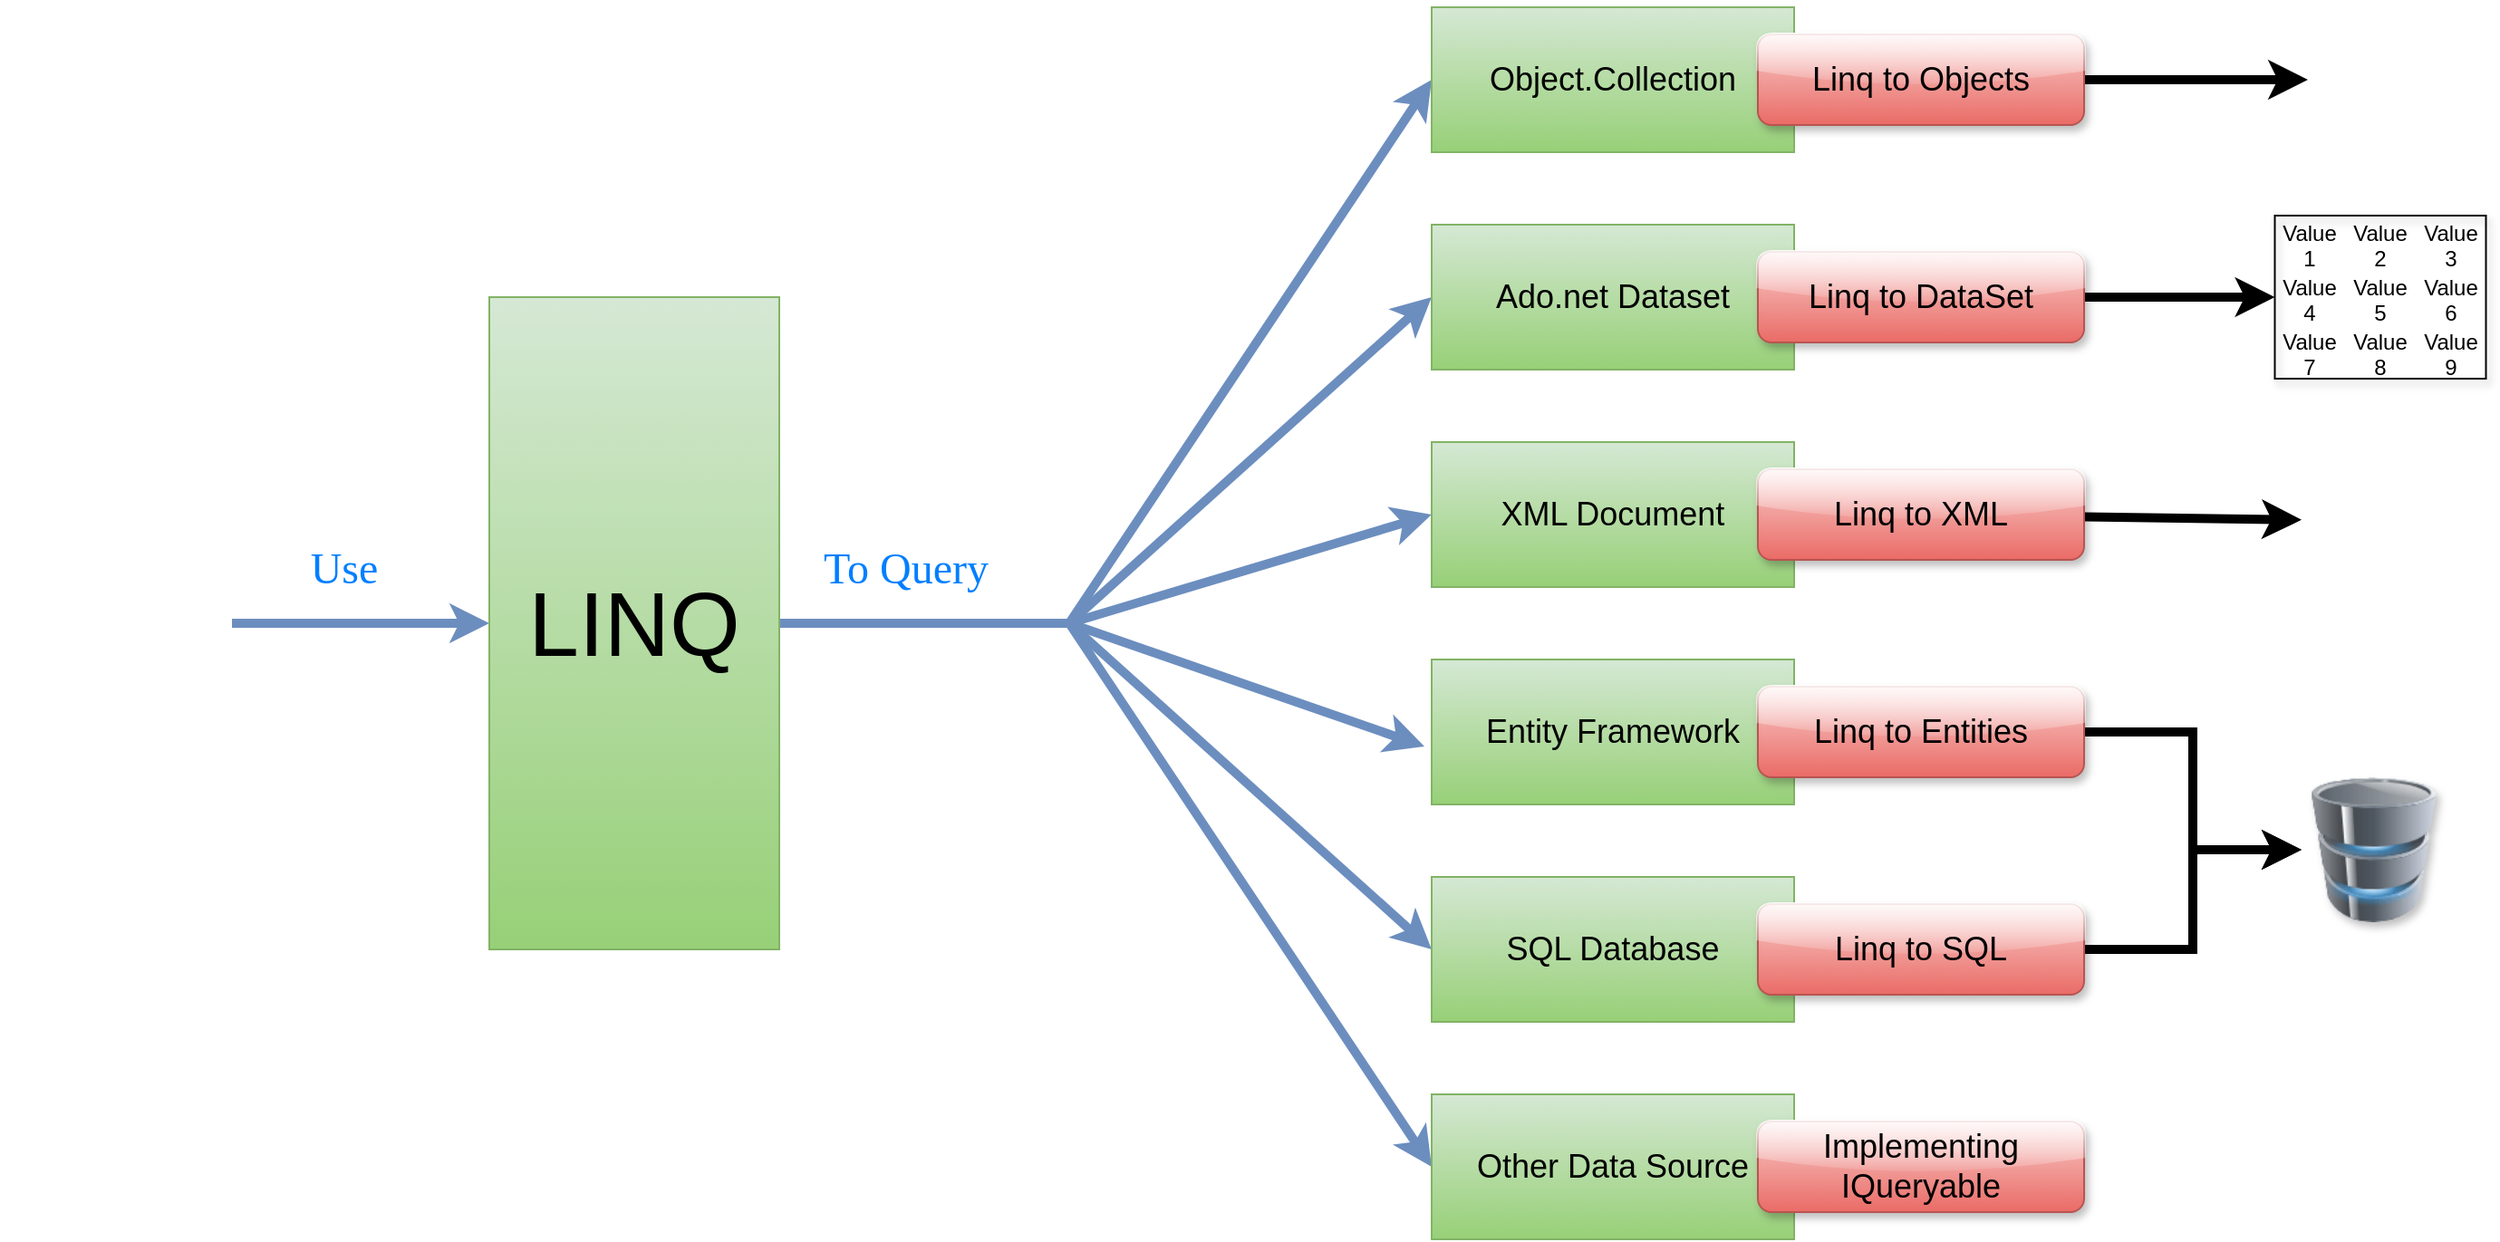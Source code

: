 <mxfile version="14.1.8" type="device"><diagram id="0vixkWxNYqr40AUIvpSw" name="Linq"><mxGraphModel dx="1886" dy="806" grid="1" gridSize="10" guides="1" tooltips="1" connect="1" arrows="1" fold="1" page="0" pageScale="1" pageWidth="850" pageHeight="1100" math="0" shadow="0"><root><mxCell id="0"/><mxCell id="1" parent="0"/><mxCell id="um9D_2zVeb-PtL5v_lp8-4" style="edgeStyle=orthogonalEdgeStyle;rounded=0;orthogonalLoop=1;jettySize=auto;html=1;strokeWidth=5;gradientColor=#7ea6e0;fillColor=#dae8fc;strokeColor=#6c8ebf;" parent="1" source="um9D_2zVeb-PtL5v_lp8-1" target="um9D_2zVeb-PtL5v_lp8-2" edge="1"><mxGeometry relative="1" as="geometry"/></mxCell><mxCell id="um9D_2zVeb-PtL5v_lp8-1" value="" style="shape=image;html=1;verticalAlign=top;verticalLabelPosition=bottom;labelBackgroundColor=#ffffff;imageAspect=0;aspect=fixed;image=https://cdn1.iconfinder.com/data/icons/ios-11-glyphs/30/happy-128.png;" parent="1" vertex="1"><mxGeometry x="-470" y="316" width="128" height="128" as="geometry"/></mxCell><mxCell id="um9D_2zVeb-PtL5v_lp8-22" style="edgeStyle=none;rounded=0;orthogonalLoop=1;jettySize=auto;html=1;strokeWidth=5;fontSize=18;fontColor=#000000;verticalAlign=middle;endArrow=none;endFill=0;gradientColor=#7ea6e0;fillColor=#dae8fc;strokeColor=#6c8ebf;" parent="1" source="um9D_2zVeb-PtL5v_lp8-2" edge="1"><mxGeometry relative="1" as="geometry"><mxPoint x="120" y="380" as="targetPoint"/></mxGeometry></mxCell><mxCell id="um9D_2zVeb-PtL5v_lp8-2" value="&lt;font style=&quot;font-size: 50px&quot;&gt;LINQ&lt;/font&gt;" style="rounded=0;whiteSpace=wrap;html=1;gradientColor=#97d077;fillColor=#d5e8d4;strokeColor=#82b366;" parent="1" vertex="1"><mxGeometry x="-200" y="200" width="160" height="360" as="geometry"/></mxCell><mxCell id="um9D_2zVeb-PtL5v_lp8-5" value="&lt;font face=&quot;Comic Sans MS&quot; style=&quot;font-size: 24px&quot;&gt;Use&lt;/font&gt;" style="text;html=1;strokeColor=none;align=center;verticalAlign=middle;whiteSpace=wrap;rounded=0;fontColor=#007FFF;" parent="1" vertex="1"><mxGeometry x="-300" y="340" width="40" height="20" as="geometry"/></mxCell><mxCell id="um9D_2zVeb-PtL5v_lp8-27" style="edgeStyle=none;rounded=0;orthogonalLoop=1;jettySize=auto;html=1;exitX=0;exitY=0.5;exitDx=0;exitDy=0;endArrow=none;endFill=0;strokeWidth=5;fontSize=18;fontColor=#000000;gradientColor=#7ea6e0;fillColor=#dae8fc;strokeColor=#6c8ebf;startArrow=classic;startFill=1;" parent="1" source="um9D_2zVeb-PtL5v_lp8-13" edge="1"><mxGeometry relative="1" as="geometry"><mxPoint x="120" y="380" as="targetPoint"/></mxGeometry></mxCell><mxCell id="um9D_2zVeb-PtL5v_lp8-13" value="Object.Collection" style="text;html=1;strokeColor=#82b366;fillColor=#d5e8d4;align=center;verticalAlign=middle;whiteSpace=wrap;rounded=0;gradientColor=#97d077;fontSize=18;" parent="1" vertex="1"><mxGeometry x="320" y="40" width="200" height="80" as="geometry"/></mxCell><mxCell id="um9D_2zVeb-PtL5v_lp8-29" style="edgeStyle=none;rounded=0;orthogonalLoop=1;jettySize=auto;html=1;startArrow=classic;startFill=1;endArrow=none;endFill=0;strokeWidth=5;fontSize=18;fontColor=#000000;exitX=0;exitY=0.5;exitDx=0;exitDy=0;gradientColor=#7ea6e0;fillColor=#dae8fc;strokeColor=#6c8ebf;" parent="1" source="um9D_2zVeb-PtL5v_lp8-15" edge="1"><mxGeometry relative="1" as="geometry"><mxPoint x="120" y="380" as="targetPoint"/></mxGeometry></mxCell><mxCell id="um9D_2zVeb-PtL5v_lp8-15" value="Ado.net Dataset" style="text;html=1;strokeColor=#82b366;fillColor=#d5e8d4;align=center;verticalAlign=middle;whiteSpace=wrap;rounded=0;gradientColor=#97d077;fontSize=18;" parent="1" vertex="1"><mxGeometry x="320" y="160" width="200" height="80" as="geometry"/></mxCell><mxCell id="um9D_2zVeb-PtL5v_lp8-30" style="edgeStyle=none;rounded=0;orthogonalLoop=1;jettySize=auto;html=1;startArrow=classic;startFill=1;endArrow=none;endFill=0;strokeWidth=5;fontSize=18;fontColor=#000000;exitX=0;exitY=0.5;exitDx=0;exitDy=0;gradientColor=#7ea6e0;fillColor=#dae8fc;strokeColor=#6c8ebf;" parent="1" source="um9D_2zVeb-PtL5v_lp8-16" edge="1"><mxGeometry relative="1" as="geometry"><mxPoint x="120" y="380" as="targetPoint"/></mxGeometry></mxCell><mxCell id="um9D_2zVeb-PtL5v_lp8-16" value="XML Document" style="text;html=1;strokeColor=#82b366;fillColor=#d5e8d4;align=center;verticalAlign=middle;whiteSpace=wrap;rounded=0;gradientColor=#97d077;fontSize=18;" parent="1" vertex="1"><mxGeometry x="320" y="280" width="200" height="80" as="geometry"/></mxCell><mxCell id="um9D_2zVeb-PtL5v_lp8-31" style="edgeStyle=none;rounded=0;orthogonalLoop=1;jettySize=auto;html=1;startArrow=classic;startFill=1;endArrow=none;endFill=0;strokeWidth=5;fontSize=18;fontColor=#000000;exitX=-0.02;exitY=0.6;exitDx=0;exitDy=0;exitPerimeter=0;gradientColor=#7ea6e0;fillColor=#dae8fc;strokeColor=#6c8ebf;" parent="1" source="um9D_2zVeb-PtL5v_lp8-17" edge="1"><mxGeometry relative="1" as="geometry"><mxPoint x="120" y="380" as="targetPoint"/></mxGeometry></mxCell><mxCell id="um9D_2zVeb-PtL5v_lp8-17" value="Entity Framework" style="text;html=1;strokeColor=#82b366;fillColor=#d5e8d4;align=center;verticalAlign=middle;whiteSpace=wrap;rounded=0;gradientColor=#97d077;fontSize=18;" parent="1" vertex="1"><mxGeometry x="320" y="400" width="200" height="80" as="geometry"/></mxCell><mxCell id="um9D_2zVeb-PtL5v_lp8-32" style="edgeStyle=none;rounded=0;orthogonalLoop=1;jettySize=auto;html=1;startArrow=classic;startFill=1;endArrow=none;endFill=0;strokeWidth=5;fontSize=18;fontColor=#000000;exitX=0;exitY=0.5;exitDx=0;exitDy=0;gradientColor=#7ea6e0;fillColor=#dae8fc;strokeColor=#6c8ebf;" parent="1" source="um9D_2zVeb-PtL5v_lp8-18" edge="1"><mxGeometry relative="1" as="geometry"><mxPoint x="120" y="380" as="targetPoint"/></mxGeometry></mxCell><mxCell id="um9D_2zVeb-PtL5v_lp8-18" value="SQL Database" style="text;html=1;strokeColor=#82b366;fillColor=#d5e8d4;align=center;verticalAlign=middle;whiteSpace=wrap;rounded=0;gradientColor=#97d077;fontSize=18;" parent="1" vertex="1"><mxGeometry x="320" y="520" width="200" height="80" as="geometry"/></mxCell><mxCell id="um9D_2zVeb-PtL5v_lp8-33" style="edgeStyle=none;rounded=0;orthogonalLoop=1;jettySize=auto;html=1;startArrow=classic;startFill=1;endArrow=none;endFill=0;strokeWidth=5;fontSize=18;fontColor=#000000;exitX=0;exitY=0.5;exitDx=0;exitDy=0;gradientColor=#7ea6e0;fillColor=#dae8fc;strokeColor=#6c8ebf;" parent="1" source="um9D_2zVeb-PtL5v_lp8-19" edge="1"><mxGeometry relative="1" as="geometry"><mxPoint x="120" y="380" as="targetPoint"/></mxGeometry></mxCell><mxCell id="um9D_2zVeb-PtL5v_lp8-19" value="Other Data Source" style="text;html=1;strokeColor=#82b366;fillColor=#d5e8d4;align=center;verticalAlign=middle;whiteSpace=wrap;rounded=0;gradientColor=#97d077;fontSize=18;" parent="1" vertex="1"><mxGeometry x="320" y="640" width="200" height="80" as="geometry"/></mxCell><mxCell id="um9D_2zVeb-PtL5v_lp8-37" value="&lt;font face=&quot;Comic Sans MS&quot; style=&quot;font-size: 24px&quot;&gt;To Query&lt;/font&gt;" style="text;html=1;strokeColor=none;align=center;verticalAlign=middle;whiteSpace=wrap;rounded=0;fontColor=#007FFF;" parent="1" vertex="1"><mxGeometry x="-30" y="340" width="120" height="20" as="geometry"/></mxCell><mxCell id="Xp9pSL6ZeRuPA4wpK3vQ-4" style="edgeStyle=none;rounded=0;orthogonalLoop=1;jettySize=auto;html=1;entryX=0;entryY=0.5;entryDx=0;entryDy=0;startArrow=none;startFill=0;endArrow=classic;endFill=1;strokeWidth=5;fontSize=18;fontColor=#000000;" parent="1" source="um9D_2zVeb-PtL5v_lp8-38" target="Xp9pSL6ZeRuPA4wpK3vQ-3" edge="1"><mxGeometry relative="1" as="geometry"/></mxCell><mxCell id="um9D_2zVeb-PtL5v_lp8-38" value="Linq to Objects" style="text;html=1;strokeColor=#b85450;fillColor=#f8cecc;align=center;verticalAlign=middle;whiteSpace=wrap;rounded=1;fontSize=18;gradientColor=#ea6b66;shadow=1;glass=1;" parent="1" vertex="1"><mxGeometry x="500" y="55" width="180" height="50" as="geometry"/></mxCell><mxCell id="Xp9pSL6ZeRuPA4wpK3vQ-20" style="edgeStyle=none;rounded=0;orthogonalLoop=1;jettySize=auto;html=1;exitX=1;exitY=0.5;exitDx=0;exitDy=0;startArrow=none;startFill=0;endArrow=classic;endFill=1;strokeWidth=5;fontSize=18;fontColor=#000000;" parent="1" source="um9D_2zVeb-PtL5v_lp8-39" target="Xp9pSL6ZeRuPA4wpK3vQ-7" edge="1"><mxGeometry relative="1" as="geometry"/></mxCell><mxCell id="um9D_2zVeb-PtL5v_lp8-39" value="Linq to DataSet" style="text;html=1;strokeColor=#b85450;fillColor=#f8cecc;align=center;verticalAlign=middle;whiteSpace=wrap;rounded=1;fontSize=18;gradientColor=#ea6b66;shadow=1;glass=1;" parent="1" vertex="1"><mxGeometry x="500" y="175" width="180" height="50" as="geometry"/></mxCell><mxCell id="Xp9pSL6ZeRuPA4wpK3vQ-2" style="edgeStyle=none;rounded=0;orthogonalLoop=1;jettySize=auto;html=1;startArrow=none;startFill=0;endArrow=classic;endFill=1;strokeWidth=5;fontSize=18;fontColor=#000000;" parent="1" source="um9D_2zVeb-PtL5v_lp8-40" target="Xp9pSL6ZeRuPA4wpK3vQ-1" edge="1"><mxGeometry relative="1" as="geometry"/></mxCell><mxCell id="um9D_2zVeb-PtL5v_lp8-40" value="Linq to XML" style="text;html=1;strokeColor=#b85450;fillColor=#f8cecc;align=center;verticalAlign=middle;whiteSpace=wrap;rounded=1;fontSize=18;gradientColor=#ea6b66;shadow=1;glass=1;" parent="1" vertex="1"><mxGeometry x="500" y="295" width="180" height="50" as="geometry"/></mxCell><mxCell id="Xp9pSL6ZeRuPA4wpK3vQ-6" style="edgeStyle=orthogonalEdgeStyle;rounded=0;orthogonalLoop=1;jettySize=auto;html=1;entryX=0;entryY=0.5;entryDx=0;entryDy=0;startArrow=none;startFill=0;endArrow=classic;endFill=1;strokeWidth=5;fontSize=18;fontColor=#000000;" parent="1" source="um9D_2zVeb-PtL5v_lp8-41" target="Xp9pSL6ZeRuPA4wpK3vQ-5" edge="1"><mxGeometry relative="1" as="geometry"/></mxCell><mxCell id="um9D_2zVeb-PtL5v_lp8-41" value="Linq to Entities" style="text;html=1;strokeColor=#b85450;fillColor=#f8cecc;align=center;verticalAlign=middle;whiteSpace=wrap;rounded=1;fontSize=18;gradientColor=#ea6b66;shadow=1;glass=1;" parent="1" vertex="1"><mxGeometry x="500" y="415" width="180" height="50" as="geometry"/></mxCell><mxCell id="Xp9pSL6ZeRuPA4wpK3vQ-22" style="edgeStyle=orthogonalEdgeStyle;rounded=0;orthogonalLoop=1;jettySize=auto;html=1;startArrow=none;startFill=0;endArrow=classic;endFill=1;strokeWidth=5;fontSize=18;fontColor=#000000;" parent="1" source="um9D_2zVeb-PtL5v_lp8-42" target="Xp9pSL6ZeRuPA4wpK3vQ-5" edge="1"><mxGeometry relative="1" as="geometry"/></mxCell><mxCell id="um9D_2zVeb-PtL5v_lp8-42" value="Linq to SQL" style="text;html=1;strokeColor=#b85450;fillColor=#f8cecc;align=center;verticalAlign=middle;whiteSpace=wrap;rounded=1;fontSize=18;gradientColor=#ea6b66;shadow=1;glass=1;" parent="1" vertex="1"><mxGeometry x="500" y="535" width="180" height="50" as="geometry"/></mxCell><mxCell id="um9D_2zVeb-PtL5v_lp8-43" value="Implementing IQueryable" style="text;html=1;strokeColor=#b85450;fillColor=#f8cecc;align=center;verticalAlign=middle;whiteSpace=wrap;rounded=1;fontSize=18;gradientColor=#ea6b66;shadow=1;glass=1;" parent="1" vertex="1"><mxGeometry x="500" y="655" width="180" height="50" as="geometry"/></mxCell><mxCell id="Xp9pSL6ZeRuPA4wpK3vQ-1" value="" style="shape=image;html=1;verticalAlign=top;verticalLabelPosition=bottom;labelBackgroundColor=#ffffff;imageAspect=0;aspect=fixed;image=https://cdn1.iconfinder.com/data/icons/hawcons/32/699748-icon-102-document-file-xml-128.png;rounded=1;shadow=1;glass=1;fillColor=none;fontSize=18;fontColor=#000000;" parent="1" vertex="1"><mxGeometry x="800" y="280" width="87" height="87" as="geometry"/></mxCell><mxCell id="Xp9pSL6ZeRuPA4wpK3vQ-3" value="" style="shape=image;html=1;verticalAlign=top;verticalLabelPosition=bottom;labelBackgroundColor=#ffffff;imageAspect=0;aspect=fixed;image=https://cdn4.iconfinder.com/data/icons/VISTA/database/png/128/objects.png;rounded=1;shadow=1;glass=1;fillColor=none;fontSize=18;fontColor=#000000;" parent="1" vertex="1"><mxGeometry x="803.5" y="40" width="80" height="80" as="geometry"/></mxCell><mxCell id="Xp9pSL6ZeRuPA4wpK3vQ-5" value="" style="image;html=1;image=img/lib/clip_art/computers/Database_128x128.png;rounded=1;shadow=1;glass=1;fillColor=none;fontSize=18;fontColor=#000000;" parent="1" vertex="1"><mxGeometry x="800" y="465" width="80" height="80" as="geometry"/></mxCell><mxCell id="Xp9pSL6ZeRuPA4wpK3vQ-7" value="" style="shape=table;html=1;whiteSpace=wrap;startSize=0;container=1;collapsible=0;childLayout=tableLayout;columnLines=0;rowLines=0;rounded=1;shadow=1;glass=1;fillColor=none;fontSize=18;fontColor=#000000;" parent="1" vertex="1"><mxGeometry x="785.25" y="155" width="116.5" height="90" as="geometry"/></mxCell><mxCell id="Xp9pSL6ZeRuPA4wpK3vQ-8" value="" style="shape=partialRectangle;html=1;whiteSpace=wrap;collapsible=0;dropTarget=0;pointerEvents=0;fillColor=none;top=0;left=0;bottom=0;right=0;points=[[0,0.5],[1,0.5]];portConstraint=eastwest;" parent="Xp9pSL6ZeRuPA4wpK3vQ-7" vertex="1"><mxGeometry width="116.5" height="30" as="geometry"/></mxCell><mxCell id="Xp9pSL6ZeRuPA4wpK3vQ-9" value="Value 1" style="shape=partialRectangle;html=1;whiteSpace=wrap;connectable=0;fillColor=none;top=0;left=0;bottom=0;right=0;overflow=hidden;" parent="Xp9pSL6ZeRuPA4wpK3vQ-8" vertex="1"><mxGeometry width="39" height="30" as="geometry"/></mxCell><mxCell id="Xp9pSL6ZeRuPA4wpK3vQ-10" value="Value 2" style="shape=partialRectangle;html=1;whiteSpace=wrap;connectable=0;fillColor=none;top=0;left=0;bottom=0;right=0;overflow=hidden;" parent="Xp9pSL6ZeRuPA4wpK3vQ-8" vertex="1"><mxGeometry x="39" width="39" height="30" as="geometry"/></mxCell><mxCell id="Xp9pSL6ZeRuPA4wpK3vQ-11" value="Value 3" style="shape=partialRectangle;html=1;whiteSpace=wrap;connectable=0;fillColor=none;top=0;left=0;bottom=0;right=0;overflow=hidden;" parent="Xp9pSL6ZeRuPA4wpK3vQ-8" vertex="1"><mxGeometry x="78" width="39" height="30" as="geometry"/></mxCell><mxCell id="Xp9pSL6ZeRuPA4wpK3vQ-12" value="" style="shape=partialRectangle;html=1;whiteSpace=wrap;collapsible=0;dropTarget=0;pointerEvents=0;fillColor=none;top=0;left=0;bottom=0;right=0;points=[[0,0.5],[1,0.5]];portConstraint=eastwest;" parent="Xp9pSL6ZeRuPA4wpK3vQ-7" vertex="1"><mxGeometry y="30" width="116.5" height="30" as="geometry"/></mxCell><mxCell id="Xp9pSL6ZeRuPA4wpK3vQ-13" value="Value 4" style="shape=partialRectangle;html=1;whiteSpace=wrap;connectable=0;fillColor=none;top=0;left=0;bottom=0;right=0;overflow=hidden;" parent="Xp9pSL6ZeRuPA4wpK3vQ-12" vertex="1"><mxGeometry width="39" height="30" as="geometry"/></mxCell><mxCell id="Xp9pSL6ZeRuPA4wpK3vQ-14" value="Value 5" style="shape=partialRectangle;html=1;whiteSpace=wrap;connectable=0;fillColor=none;top=0;left=0;bottom=0;right=0;overflow=hidden;" parent="Xp9pSL6ZeRuPA4wpK3vQ-12" vertex="1"><mxGeometry x="39" width="39" height="30" as="geometry"/></mxCell><mxCell id="Xp9pSL6ZeRuPA4wpK3vQ-15" value="Value 6" style="shape=partialRectangle;html=1;whiteSpace=wrap;connectable=0;fillColor=none;top=0;left=0;bottom=0;right=0;overflow=hidden;" parent="Xp9pSL6ZeRuPA4wpK3vQ-12" vertex="1"><mxGeometry x="78" width="39" height="30" as="geometry"/></mxCell><mxCell id="Xp9pSL6ZeRuPA4wpK3vQ-16" value="" style="shape=partialRectangle;html=1;whiteSpace=wrap;collapsible=0;dropTarget=0;pointerEvents=0;fillColor=none;top=0;left=0;bottom=0;right=0;points=[[0,0.5],[1,0.5]];portConstraint=eastwest;" parent="Xp9pSL6ZeRuPA4wpK3vQ-7" vertex="1"><mxGeometry y="60" width="116.5" height="30" as="geometry"/></mxCell><mxCell id="Xp9pSL6ZeRuPA4wpK3vQ-17" value="Value 7" style="shape=partialRectangle;html=1;whiteSpace=wrap;connectable=0;fillColor=none;top=0;left=0;bottom=0;right=0;overflow=hidden;" parent="Xp9pSL6ZeRuPA4wpK3vQ-16" vertex="1"><mxGeometry width="39" height="30" as="geometry"/></mxCell><mxCell id="Xp9pSL6ZeRuPA4wpK3vQ-18" value="Value 8" style="shape=partialRectangle;html=1;whiteSpace=wrap;connectable=0;fillColor=none;top=0;left=0;bottom=0;right=0;overflow=hidden;" parent="Xp9pSL6ZeRuPA4wpK3vQ-16" vertex="1"><mxGeometry x="39" width="39" height="30" as="geometry"/></mxCell><mxCell id="Xp9pSL6ZeRuPA4wpK3vQ-19" value="Value 9" style="shape=partialRectangle;html=1;whiteSpace=wrap;connectable=0;fillColor=none;top=0;left=0;bottom=0;right=0;overflow=hidden;" parent="Xp9pSL6ZeRuPA4wpK3vQ-16" vertex="1"><mxGeometry x="78" width="39" height="30" as="geometry"/></mxCell></root></mxGraphModel></diagram></mxfile>